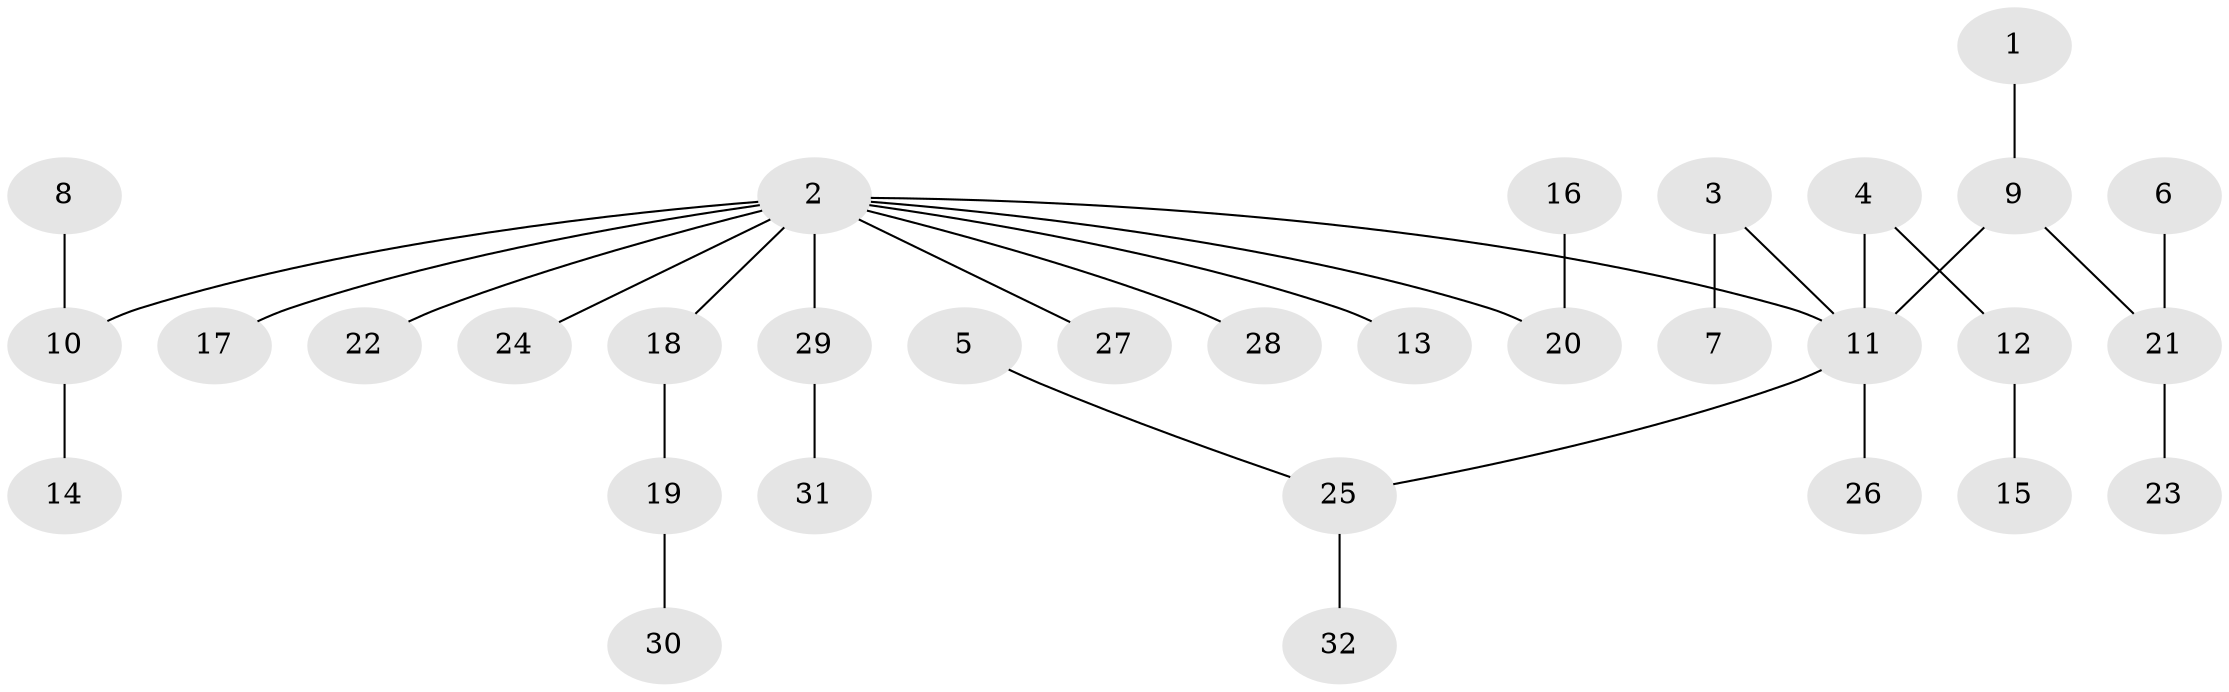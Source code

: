 // original degree distribution, {6: 0.031746031746031744, 4: 0.07936507936507936, 7: 0.015873015873015872, 1: 0.5079365079365079, 3: 0.1111111111111111, 2: 0.25396825396825395}
// Generated by graph-tools (version 1.1) at 2025/26/03/09/25 03:26:31]
// undirected, 32 vertices, 31 edges
graph export_dot {
graph [start="1"]
  node [color=gray90,style=filled];
  1;
  2;
  3;
  4;
  5;
  6;
  7;
  8;
  9;
  10;
  11;
  12;
  13;
  14;
  15;
  16;
  17;
  18;
  19;
  20;
  21;
  22;
  23;
  24;
  25;
  26;
  27;
  28;
  29;
  30;
  31;
  32;
  1 -- 9 [weight=1.0];
  2 -- 10 [weight=1.0];
  2 -- 11 [weight=1.0];
  2 -- 13 [weight=1.0];
  2 -- 17 [weight=1.0];
  2 -- 18 [weight=1.0];
  2 -- 20 [weight=1.0];
  2 -- 22 [weight=1.0];
  2 -- 24 [weight=1.0];
  2 -- 27 [weight=1.0];
  2 -- 28 [weight=1.0];
  2 -- 29 [weight=1.0];
  3 -- 7 [weight=1.0];
  3 -- 11 [weight=1.0];
  4 -- 11 [weight=1.0];
  4 -- 12 [weight=1.0];
  5 -- 25 [weight=1.0];
  6 -- 21 [weight=1.0];
  8 -- 10 [weight=1.0];
  9 -- 11 [weight=1.0];
  9 -- 21 [weight=1.0];
  10 -- 14 [weight=1.0];
  11 -- 25 [weight=1.0];
  11 -- 26 [weight=1.0];
  12 -- 15 [weight=1.0];
  16 -- 20 [weight=1.0];
  18 -- 19 [weight=1.0];
  19 -- 30 [weight=1.0];
  21 -- 23 [weight=1.0];
  25 -- 32 [weight=1.0];
  29 -- 31 [weight=1.0];
}

